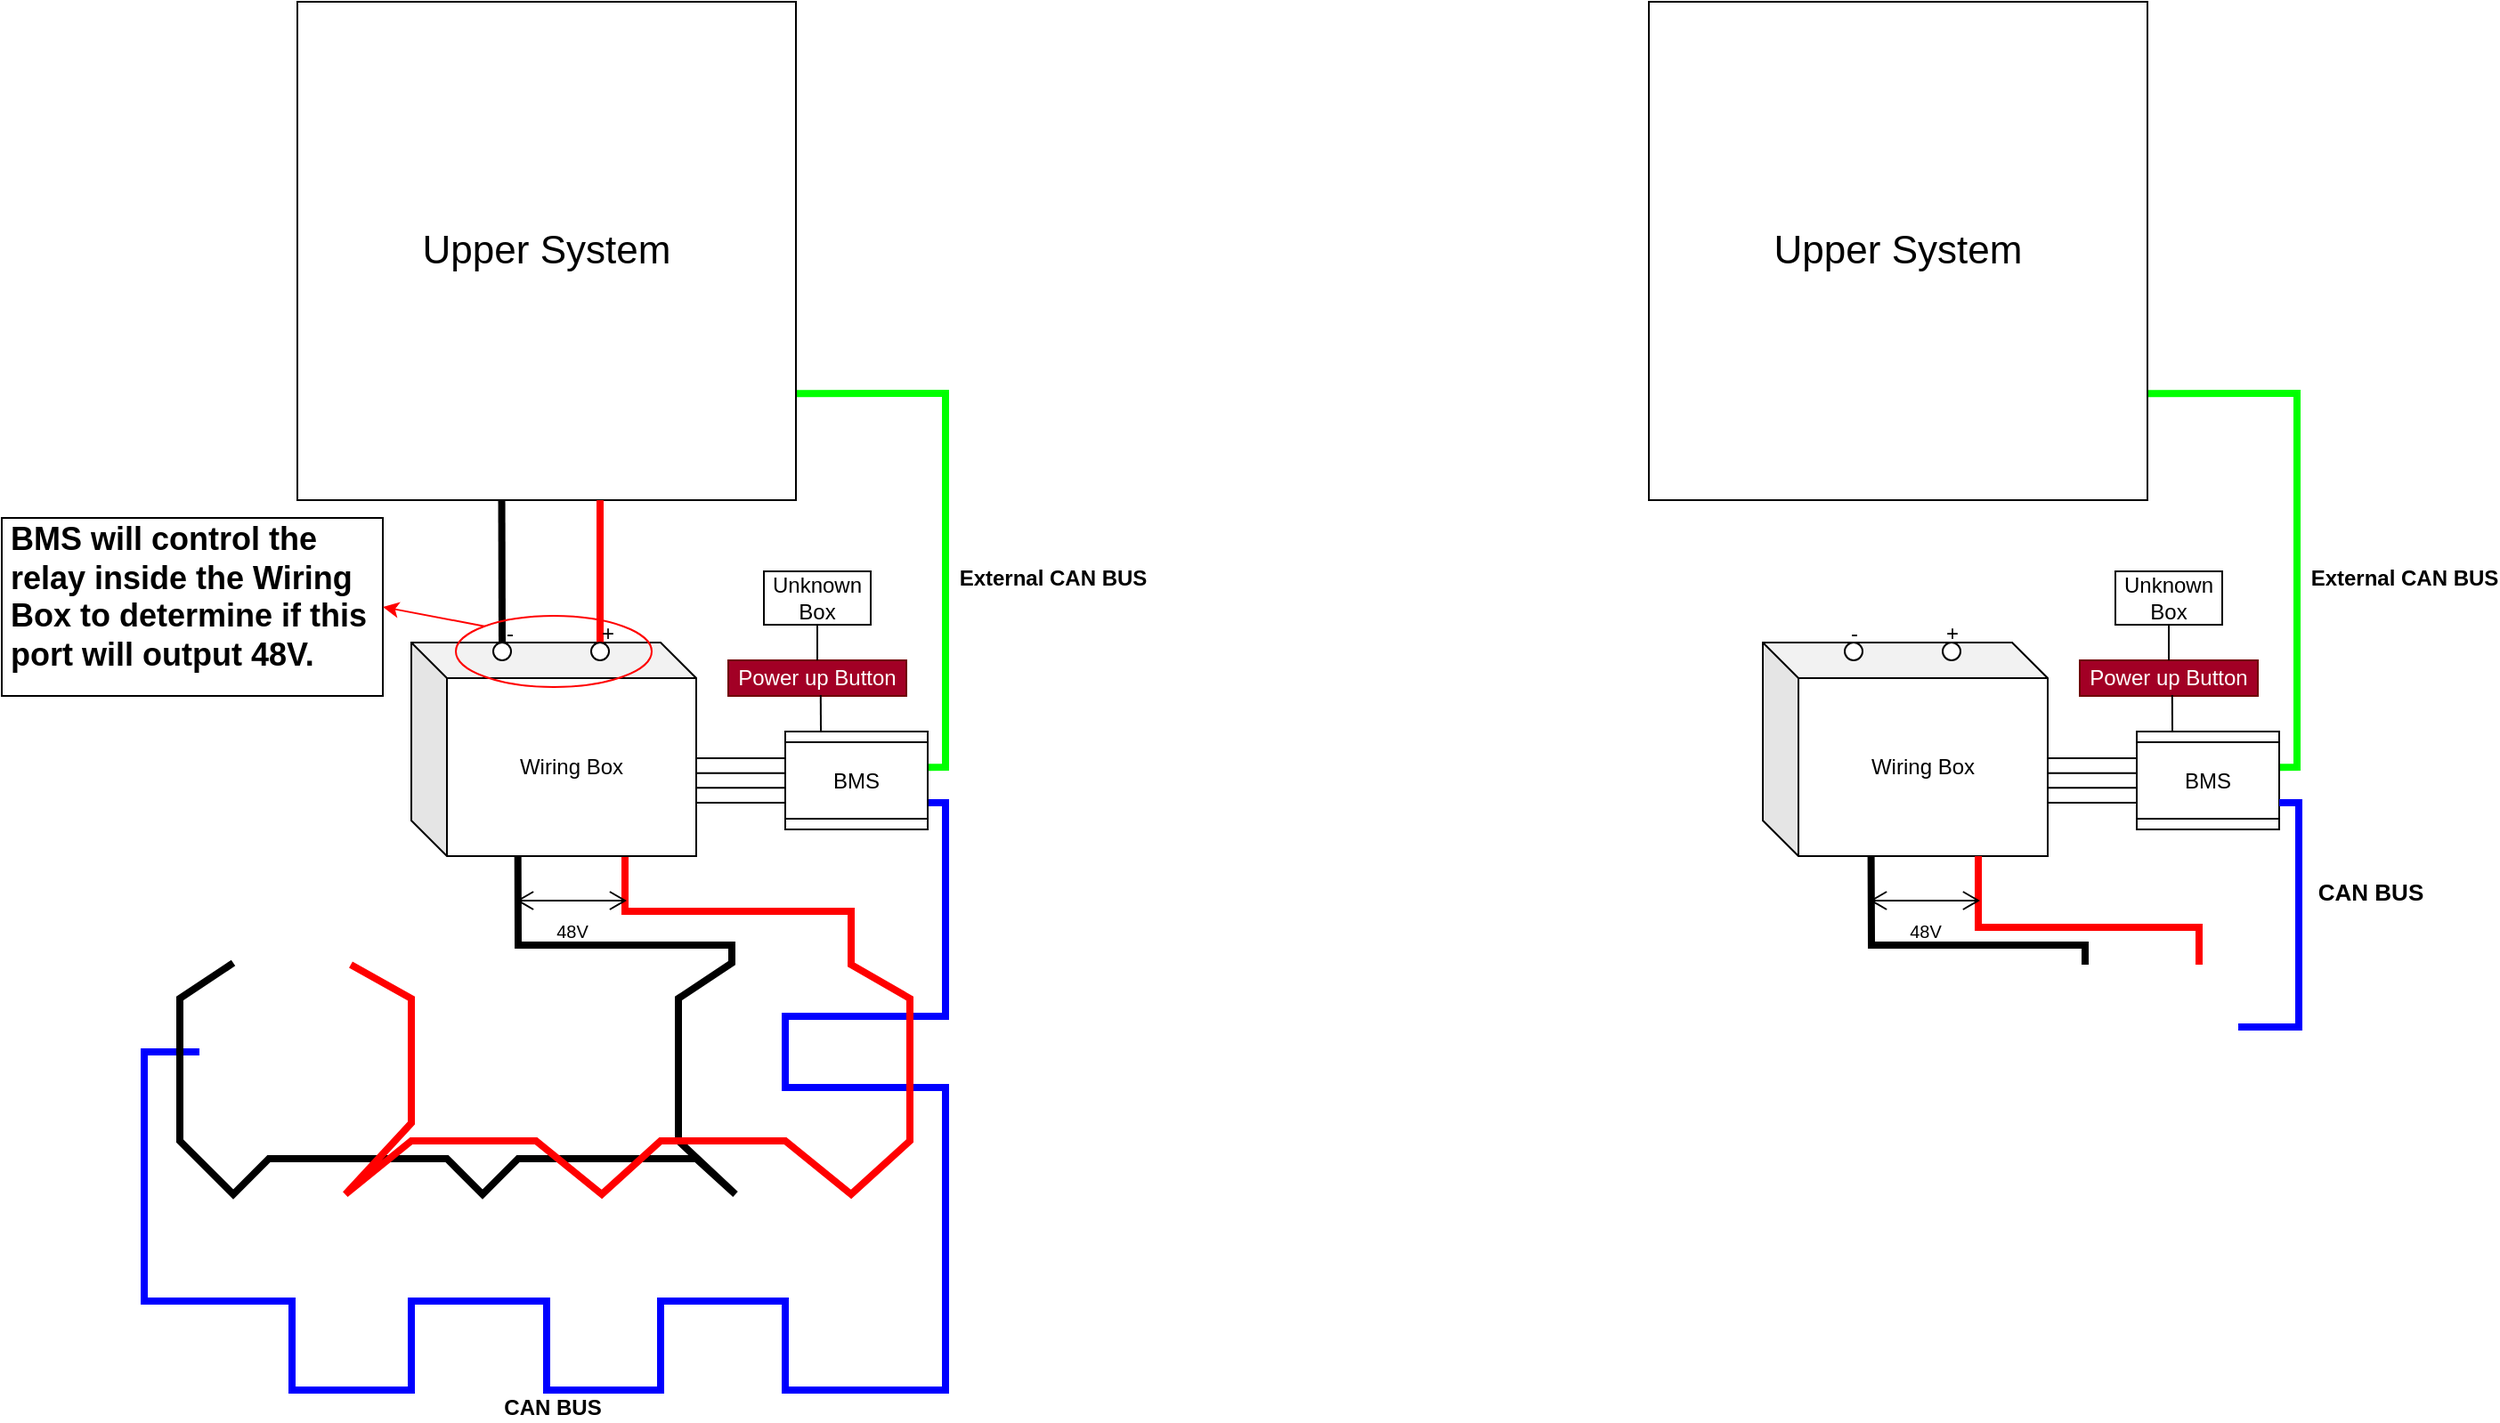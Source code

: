 <mxfile version="22.1.18" type="github">
  <diagram name="Page-1" id="DbH82mUIfItk7bVeHk_2">
    <mxGraphModel dx="2438" dy="2600" grid="1" gridSize="10" guides="1" tooltips="1" connect="1" arrows="1" fold="1" page="1" pageScale="1" pageWidth="850" pageHeight="1100" math="0" shadow="0">
      <root>
        <mxCell id="0" />
        <mxCell id="1" parent="0" />
        <mxCell id="mqsz3DLidRVHX6ZRNaVG-30" value="" style="endArrow=none;html=1;rounded=0;exitX=0.366;exitY=0.003;exitDx=0;exitDy=0;strokeColor=#00FF00;strokeWidth=4;exitPerimeter=0;entryX=0.998;entryY=0.786;entryDx=0;entryDy=0;entryPerimeter=0;" edge="1" parent="1" source="mqsz3DLidRVHX6ZRNaVG-16" target="mqsz3DLidRVHX6ZRNaVG-21">
          <mxGeometry width="50" height="50" relative="1" as="geometry">
            <mxPoint x="630" y="40" as="sourcePoint" />
            <mxPoint x="520" y="-20" as="targetPoint" />
            <Array as="points">
              <mxPoint x="600" y="190" />
              <mxPoint x="600" y="-20" />
            </Array>
          </mxGeometry>
        </mxCell>
        <mxCell id="mqsz3DLidRVHX6ZRNaVG-31" value="External CAN BUS" style="edgeLabel;html=1;align=center;verticalAlign=middle;resizable=0;points=[];fontStyle=1;fontSize=12;" vertex="1" connectable="0" parent="mqsz3DLidRVHX6ZRNaVG-30">
          <mxGeometry x="-0.111" relative="1" as="geometry">
            <mxPoint x="60" y="19" as="offset" />
          </mxGeometry>
        </mxCell>
        <mxCell id="mqsz3DLidRVHX6ZRNaVG-13" value="" style="endArrow=none;html=1;rounded=0;strokeWidth=4;strokeColor=#0000ff;exitX=0.728;exitY=0.006;exitDx=0;exitDy=0;exitPerimeter=0;" edge="1" parent="1" source="mqsz3DLidRVHX6ZRNaVG-16">
          <mxGeometry width="50" height="50" relative="1" as="geometry">
            <mxPoint x="567" y="352" as="sourcePoint" />
            <mxPoint x="181" y="350" as="targetPoint" />
            <Array as="points">
              <mxPoint x="600" y="210" />
              <mxPoint x="600" y="330" />
              <mxPoint x="510" y="330" />
              <mxPoint x="510" y="370" />
              <mxPoint x="600" y="370" />
              <mxPoint x="600" y="480" />
              <mxPoint x="600" y="540" />
              <mxPoint x="510" y="540" />
              <mxPoint x="510" y="490" />
              <mxPoint x="440" y="490" />
              <mxPoint x="440" y="540" />
              <mxPoint x="376" y="540" />
              <mxPoint x="376" y="490" />
              <mxPoint x="300" y="490" />
              <mxPoint x="300" y="540" />
              <mxPoint x="233" y="540" />
              <mxPoint x="233" y="490" />
              <mxPoint x="150" y="490" />
              <mxPoint x="150" y="350" />
            </Array>
          </mxGeometry>
        </mxCell>
        <mxCell id="mqsz3DLidRVHX6ZRNaVG-14" value="CAN BUS" style="edgeLabel;html=1;align=center;verticalAlign=middle;resizable=0;points=[];fontSize=12;fontStyle=1" vertex="1" connectable="0" parent="mqsz3DLidRVHX6ZRNaVG-13">
          <mxGeometry x="-0.763" relative="1" as="geometry">
            <mxPoint x="-187" y="220" as="offset" />
          </mxGeometry>
        </mxCell>
        <mxCell id="mqsz3DLidRVHX6ZRNaVG-1" value="" style="shape=image;html=1;verticalAlign=top;verticalLabelPosition=bottom;labelBackgroundColor=#ffffff;imageAspect=0;aspect=fixed;image=https://cdn2.iconfinder.com/data/icons/boxicons-solid-vol-1/24/bxs-car-battery-128.png" vertex="1" parent="1">
          <mxGeometry x="170" y="280" width="128" height="128" as="geometry" />
        </mxCell>
        <mxCell id="mqsz3DLidRVHX6ZRNaVG-2" value="" style="shape=image;html=1;verticalAlign=top;verticalLabelPosition=bottom;labelBackgroundColor=#ffffff;imageAspect=0;aspect=fixed;image=https://cdn2.iconfinder.com/data/icons/boxicons-solid-vol-1/24/bxs-car-battery-128.png" vertex="1" parent="1">
          <mxGeometry x="450" y="280" width="128" height="128" as="geometry" />
        </mxCell>
        <mxCell id="mqsz3DLidRVHX6ZRNaVG-3" value="" style="shape=image;html=1;verticalAlign=top;verticalLabelPosition=bottom;labelBackgroundColor=#ffffff;imageAspect=0;aspect=fixed;image=https://cdn2.iconfinder.com/data/icons/boxicons-solid-vol-1/24/bxs-car-battery-128.png" vertex="1" parent="1">
          <mxGeometry x="170" y="408" width="128" height="128" as="geometry" />
        </mxCell>
        <mxCell id="mqsz3DLidRVHX6ZRNaVG-4" value="" style="shape=image;html=1;verticalAlign=top;verticalLabelPosition=bottom;labelBackgroundColor=#ffffff;imageAspect=0;aspect=fixed;image=https://cdn2.iconfinder.com/data/icons/boxicons-solid-vol-1/24/bxs-car-battery-128.png" vertex="1" parent="1">
          <mxGeometry x="450" y="408" width="128" height="128" as="geometry" />
        </mxCell>
        <mxCell id="mqsz3DLidRVHX6ZRNaVG-5" value="" style="shape=image;html=1;verticalAlign=top;verticalLabelPosition=bottom;labelBackgroundColor=#ffffff;imageAspect=0;aspect=fixed;image=https://cdn2.iconfinder.com/data/icons/boxicons-solid-vol-1/24/bxs-car-battery-128.png" vertex="1" parent="1">
          <mxGeometry x="312" y="408" width="128" height="128" as="geometry" />
        </mxCell>
        <mxCell id="mqsz3DLidRVHX6ZRNaVG-9" value="" style="endArrow=none;html=1;rounded=0;strokeColor=#000000;strokeWidth=4;exitX=0.374;exitY=1.001;exitDx=0;exitDy=0;exitPerimeter=0;" edge="1" parent="1" source="mqsz3DLidRVHX6ZRNaVG-12">
          <mxGeometry width="50" height="50" relative="1" as="geometry">
            <mxPoint x="370" y="290" as="sourcePoint" />
            <mxPoint x="200" y="300" as="targetPoint" />
            <Array as="points">
              <mxPoint x="360" y="290" />
              <mxPoint x="480" y="290" />
              <mxPoint x="480" y="300" />
              <mxPoint x="450" y="320" />
              <mxPoint x="450" y="400" />
              <mxPoint x="482" y="430" />
              <mxPoint x="460" y="410" />
              <mxPoint x="360" y="410" />
              <mxPoint x="350" y="420" />
              <mxPoint x="340" y="430" />
              <mxPoint x="320" y="410" />
              <mxPoint x="220" y="410" />
              <mxPoint x="200" y="430" />
              <mxPoint x="170" y="400" />
              <mxPoint x="170" y="320" />
              <mxPoint x="200" y="300" />
            </Array>
          </mxGeometry>
        </mxCell>
        <mxCell id="mqsz3DLidRVHX6ZRNaVG-11" value="" style="endArrow=none;html=1;rounded=0;strokeColor=#ff0000;strokeWidth=4;exitX=0.75;exitY=1.003;exitDx=0;exitDy=0;exitPerimeter=0;" edge="1" parent="1" source="mqsz3DLidRVHX6ZRNaVG-12">
          <mxGeometry width="50" height="50" relative="1" as="geometry">
            <mxPoint x="545" y="301" as="sourcePoint" />
            <mxPoint x="266" y="301" as="targetPoint" />
            <Array as="points">
              <mxPoint x="420" y="271" />
              <mxPoint x="547" y="271" />
              <mxPoint x="547" y="301" />
              <mxPoint x="580" y="320" />
              <mxPoint x="580" y="400" />
              <mxPoint x="547" y="430" />
              <mxPoint x="510" y="400" />
              <mxPoint x="440" y="400" />
              <mxPoint x="407" y="430" />
              <mxPoint x="370" y="400" />
              <mxPoint x="300" y="400" />
              <mxPoint x="263" y="430" />
              <mxPoint x="300" y="390" />
              <mxPoint x="300" y="320" />
            </Array>
          </mxGeometry>
        </mxCell>
        <mxCell id="mqsz3DLidRVHX6ZRNaVG-12" value="Wiring Box" style="shape=cube;whiteSpace=wrap;html=1;boundedLbl=1;backgroundOutline=1;darkOpacity=0.05;darkOpacity2=0.1;" vertex="1" parent="1">
          <mxGeometry x="300" y="120" width="160" height="120" as="geometry" />
        </mxCell>
        <mxCell id="mqsz3DLidRVHX6ZRNaVG-16" value="BMS" style="shape=process;whiteSpace=wrap;html=1;backgroundOutline=1;direction=south;" vertex="1" parent="1">
          <mxGeometry x="510" y="170" width="80" height="55" as="geometry" />
        </mxCell>
        <mxCell id="mqsz3DLidRVHX6ZRNaVG-17" value="48V" style="labelPosition=center;align=center;shape=mxgraph.electrical.signal_sources.voltage;shadow=0;dashed=0;strokeWidth=1;fontSize=10;html=1;direction=south;verticalLabelPosition=bottom;verticalAlign=top;" vertex="1" parent="1">
          <mxGeometry x="360" y="260" width="60" height="10" as="geometry" />
        </mxCell>
        <mxCell id="mqsz3DLidRVHX6ZRNaVG-21" value="Upper System" style="whiteSpace=wrap;html=1;aspect=fixed;fontSize=22;fontStyle=0" vertex="1" parent="1">
          <mxGeometry x="236" y="-240" width="280" height="280" as="geometry" />
        </mxCell>
        <mxCell id="mqsz3DLidRVHX6ZRNaVG-22" value="" style="endArrow=none;html=1;rounded=0;exitX=0.5;exitY=0;exitDx=0;exitDy=0;strokeColor=#ff0000;strokeWidth=4;" edge="1" parent="1" source="mqsz3DLidRVHX6ZRNaVG-23">
          <mxGeometry width="50" height="50" relative="1" as="geometry">
            <mxPoint x="396" y="110" as="sourcePoint" />
            <mxPoint x="406" y="40" as="targetPoint" />
          </mxGeometry>
        </mxCell>
        <mxCell id="mqsz3DLidRVHX6ZRNaVG-23" value="" style="ellipse;whiteSpace=wrap;html=1;aspect=fixed;" vertex="1" parent="1">
          <mxGeometry x="401" y="120" width="10" height="10" as="geometry" />
        </mxCell>
        <mxCell id="mqsz3DLidRVHX6ZRNaVG-25" value="" style="ellipse;whiteSpace=wrap;html=1;aspect=fixed;" vertex="1" parent="1">
          <mxGeometry x="346" y="120" width="10" height="10" as="geometry" />
        </mxCell>
        <mxCell id="mqsz3DLidRVHX6ZRNaVG-26" value="" style="endArrow=none;html=1;rounded=0;strokeColor=#000000;strokeWidth=4;" edge="1" parent="1">
          <mxGeometry width="50" height="50" relative="1" as="geometry">
            <mxPoint x="351" y="120" as="sourcePoint" />
            <mxPoint x="350.76" y="40" as="targetPoint" />
          </mxGeometry>
        </mxCell>
        <mxCell id="mqsz3DLidRVHX6ZRNaVG-32" value="" style="verticalLabelPosition=bottom;shadow=0;dashed=0;align=center;html=1;verticalAlign=top;shape=mxgraph.electrical.transmission.4_line_bus;" vertex="1" parent="1">
          <mxGeometry x="460" y="185" width="50" height="25" as="geometry" />
        </mxCell>
        <mxCell id="mqsz3DLidRVHX6ZRNaVG-34" value="Unknown Box" style="rounded=0;whiteSpace=wrap;html=1;" vertex="1" parent="1">
          <mxGeometry x="498" y="80" width="60" height="30" as="geometry" />
        </mxCell>
        <mxCell id="mqsz3DLidRVHX6ZRNaVG-36" value="Power up Button" style="whiteSpace=wrap;html=1;fillColor=#a20025;fontColor=#ffffff;strokeColor=#6F0000;" vertex="1" parent="1">
          <mxGeometry x="478" y="130" width="100" height="20" as="geometry" />
        </mxCell>
        <mxCell id="mqsz3DLidRVHX6ZRNaVG-37" value="" style="endArrow=none;html=1;rounded=0;entryX=0.5;entryY=1;entryDx=0;entryDy=0;exitX=0.5;exitY=0;exitDx=0;exitDy=0;" edge="1" parent="1" source="mqsz3DLidRVHX6ZRNaVG-36" target="mqsz3DLidRVHX6ZRNaVG-34">
          <mxGeometry width="50" height="50" relative="1" as="geometry">
            <mxPoint x="190" y="210" as="sourcePoint" />
            <mxPoint x="240" y="160" as="targetPoint" />
          </mxGeometry>
        </mxCell>
        <mxCell id="mqsz3DLidRVHX6ZRNaVG-38" value="" style="endArrow=none;html=1;rounded=0;entryX=0.519;entryY=0.973;entryDx=0;entryDy=0;exitX=0;exitY=0.75;exitDx=0;exitDy=0;entryPerimeter=0;" edge="1" parent="1" source="mqsz3DLidRVHX6ZRNaVG-16" target="mqsz3DLidRVHX6ZRNaVG-36">
          <mxGeometry width="50" height="50" relative="1" as="geometry">
            <mxPoint x="100" y="240" as="sourcePoint" />
            <mxPoint x="150" y="190" as="targetPoint" />
          </mxGeometry>
        </mxCell>
        <mxCell id="mqsz3DLidRVHX6ZRNaVG-39" value="" style="endArrow=none;html=1;rounded=0;exitX=0.366;exitY=0.003;exitDx=0;exitDy=0;strokeColor=#00FF00;strokeWidth=4;exitPerimeter=0;entryX=0.998;entryY=0.786;entryDx=0;entryDy=0;entryPerimeter=0;" edge="1" parent="1" source="mqsz3DLidRVHX6ZRNaVG-51" target="mqsz3DLidRVHX6ZRNaVG-53">
          <mxGeometry width="50" height="50" relative="1" as="geometry">
            <mxPoint x="1389" y="40" as="sourcePoint" />
            <mxPoint x="1279" y="-20" as="targetPoint" />
            <Array as="points">
              <mxPoint x="1359" y="190" />
              <mxPoint x="1359" y="-20" />
            </Array>
          </mxGeometry>
        </mxCell>
        <mxCell id="mqsz3DLidRVHX6ZRNaVG-40" value="External CAN BUS" style="edgeLabel;html=1;align=center;verticalAlign=middle;resizable=0;points=[];fontStyle=1;fontSize=12;" vertex="1" connectable="0" parent="mqsz3DLidRVHX6ZRNaVG-39">
          <mxGeometry x="-0.111" relative="1" as="geometry">
            <mxPoint x="60" y="19" as="offset" />
          </mxGeometry>
        </mxCell>
        <mxCell id="mqsz3DLidRVHX6ZRNaVG-43" value="" style="shape=image;html=1;verticalAlign=top;verticalLabelPosition=bottom;labelBackgroundColor=#ffffff;imageAspect=0;aspect=fixed;image=https://cdn2.iconfinder.com/data/icons/boxicons-solid-vol-1/24/bxs-car-battery-128.png" vertex="1" parent="1">
          <mxGeometry x="929" y="280" width="128" height="128" as="geometry" />
        </mxCell>
        <mxCell id="mqsz3DLidRVHX6ZRNaVG-44" value="" style="shape=image;html=1;verticalAlign=top;verticalLabelPosition=bottom;labelBackgroundColor=#ffffff;imageAspect=0;aspect=fixed;image=https://cdn2.iconfinder.com/data/icons/boxicons-solid-vol-1/24/bxs-car-battery-128.png" vertex="1" parent="1">
          <mxGeometry x="1209" y="280" width="128" height="128" as="geometry" />
        </mxCell>
        <mxCell id="mqsz3DLidRVHX6ZRNaVG-45" value="" style="shape=image;html=1;verticalAlign=top;verticalLabelPosition=bottom;labelBackgroundColor=#ffffff;imageAspect=0;aspect=fixed;image=https://cdn2.iconfinder.com/data/icons/boxicons-solid-vol-1/24/bxs-car-battery-128.png" vertex="1" parent="1">
          <mxGeometry x="929" y="408" width="128" height="128" as="geometry" />
        </mxCell>
        <mxCell id="mqsz3DLidRVHX6ZRNaVG-46" value="" style="shape=image;html=1;verticalAlign=top;verticalLabelPosition=bottom;labelBackgroundColor=#ffffff;imageAspect=0;aspect=fixed;image=https://cdn2.iconfinder.com/data/icons/boxicons-solid-vol-1/24/bxs-car-battery-128.png" vertex="1" parent="1">
          <mxGeometry x="1209" y="408" width="128" height="128" as="geometry" />
        </mxCell>
        <mxCell id="mqsz3DLidRVHX6ZRNaVG-47" value="" style="shape=image;html=1;verticalAlign=top;verticalLabelPosition=bottom;labelBackgroundColor=#ffffff;imageAspect=0;aspect=fixed;image=https://cdn2.iconfinder.com/data/icons/boxicons-solid-vol-1/24/bxs-car-battery-128.png" vertex="1" parent="1">
          <mxGeometry x="1071" y="408" width="128" height="128" as="geometry" />
        </mxCell>
        <mxCell id="mqsz3DLidRVHX6ZRNaVG-50" value="Wiring Box" style="shape=cube;whiteSpace=wrap;html=1;boundedLbl=1;backgroundOutline=1;darkOpacity=0.05;darkOpacity2=0.1;" vertex="1" parent="1">
          <mxGeometry x="1059" y="120" width="160" height="120" as="geometry" />
        </mxCell>
        <mxCell id="mqsz3DLidRVHX6ZRNaVG-51" value="BMS" style="shape=process;whiteSpace=wrap;html=1;backgroundOutline=1;direction=south;" vertex="1" parent="1">
          <mxGeometry x="1269" y="170" width="80" height="55" as="geometry" />
        </mxCell>
        <mxCell id="mqsz3DLidRVHX6ZRNaVG-53" value="Upper System" style="whiteSpace=wrap;html=1;aspect=fixed;fontSize=22;" vertex="1" parent="1">
          <mxGeometry x="995" y="-240" width="280" height="280" as="geometry" />
        </mxCell>
        <mxCell id="mqsz3DLidRVHX6ZRNaVG-55" value="" style="ellipse;whiteSpace=wrap;html=1;aspect=fixed;" vertex="1" parent="1">
          <mxGeometry x="1160" y="120" width="10" height="10" as="geometry" />
        </mxCell>
        <mxCell id="mqsz3DLidRVHX6ZRNaVG-56" value="" style="ellipse;whiteSpace=wrap;html=1;aspect=fixed;" vertex="1" parent="1">
          <mxGeometry x="1105" y="120" width="10" height="10" as="geometry" />
        </mxCell>
        <mxCell id="mqsz3DLidRVHX6ZRNaVG-59" value="" style="verticalLabelPosition=bottom;shadow=0;dashed=0;align=center;html=1;verticalAlign=top;shape=mxgraph.electrical.transmission.4_line_bus;" vertex="1" parent="1">
          <mxGeometry x="1219" y="185" width="50" height="25" as="geometry" />
        </mxCell>
        <mxCell id="mqsz3DLidRVHX6ZRNaVG-60" value="Unknown Box" style="rounded=0;whiteSpace=wrap;html=1;" vertex="1" parent="1">
          <mxGeometry x="1257" y="80" width="60" height="30" as="geometry" />
        </mxCell>
        <mxCell id="mqsz3DLidRVHX6ZRNaVG-61" value="Power up Button" style="whiteSpace=wrap;html=1;fillColor=#a20025;fontColor=#ffffff;strokeColor=#6F0000;" vertex="1" parent="1">
          <mxGeometry x="1237" y="130" width="100" height="20" as="geometry" />
        </mxCell>
        <mxCell id="mqsz3DLidRVHX6ZRNaVG-62" value="" style="endArrow=none;html=1;rounded=0;entryX=0.5;entryY=1;entryDx=0;entryDy=0;exitX=0.5;exitY=0;exitDx=0;exitDy=0;" edge="1" parent="1" source="mqsz3DLidRVHX6ZRNaVG-61" target="mqsz3DLidRVHX6ZRNaVG-60">
          <mxGeometry width="50" height="50" relative="1" as="geometry">
            <mxPoint x="949" y="210" as="sourcePoint" />
            <mxPoint x="999" y="160" as="targetPoint" />
          </mxGeometry>
        </mxCell>
        <mxCell id="mqsz3DLidRVHX6ZRNaVG-63" value="" style="endArrow=none;html=1;rounded=0;entryX=0.519;entryY=0.973;entryDx=0;entryDy=0;exitX=0;exitY=0.75;exitDx=0;exitDy=0;entryPerimeter=0;" edge="1" parent="1" source="mqsz3DLidRVHX6ZRNaVG-51" target="mqsz3DLidRVHX6ZRNaVG-61">
          <mxGeometry width="50" height="50" relative="1" as="geometry">
            <mxPoint x="859" y="240" as="sourcePoint" />
            <mxPoint x="909" y="190" as="targetPoint" />
          </mxGeometry>
        </mxCell>
        <mxCell id="mqsz3DLidRVHX6ZRNaVG-64" value="" style="endArrow=none;html=1;rounded=0;strokeWidth=4;strokeColor=#FF0000;" edge="1" parent="1">
          <mxGeometry width="50" height="50" relative="1" as="geometry">
            <mxPoint x="1180" y="240" as="sourcePoint" />
            <mxPoint x="1304" y="301" as="targetPoint" />
            <Array as="points">
              <mxPoint x="1180" y="280" />
              <mxPoint x="1304" y="280" />
            </Array>
          </mxGeometry>
        </mxCell>
        <mxCell id="mqsz3DLidRVHX6ZRNaVG-65" value="" style="endArrow=none;html=1;rounded=0;exitX=0.38;exitY=0.999;exitDx=0;exitDy=0;exitPerimeter=0;strokeWidth=4;" edge="1" parent="1" source="mqsz3DLidRVHX6ZRNaVG-50">
          <mxGeometry width="50" height="50" relative="1" as="geometry">
            <mxPoint x="1115" y="240" as="sourcePoint" />
            <mxPoint x="1240" y="301" as="targetPoint" />
            <Array as="points">
              <mxPoint x="1120" y="290" />
              <mxPoint x="1240" y="290" />
            </Array>
          </mxGeometry>
        </mxCell>
        <mxCell id="mqsz3DLidRVHX6ZRNaVG-52" value="48V" style="labelPosition=center;align=center;shape=mxgraph.electrical.signal_sources.voltage;shadow=0;dashed=0;strokeWidth=1;fontSize=10;html=1;direction=south;verticalLabelPosition=bottom;verticalAlign=top;" vertex="1" parent="1">
          <mxGeometry x="1120" y="260" width="60" height="10" as="geometry" />
        </mxCell>
        <mxCell id="mqsz3DLidRVHX6ZRNaVG-67" value="+" style="text;html=1;align=center;verticalAlign=middle;resizable=0;points=[];autosize=1;strokeColor=none;fillColor=none;" vertex="1" parent="1">
          <mxGeometry x="1150" y="100" width="30" height="30" as="geometry" />
        </mxCell>
        <mxCell id="mqsz3DLidRVHX6ZRNaVG-68" value="-" style="text;html=1;align=center;verticalAlign=middle;resizable=0;points=[];autosize=1;strokeColor=none;fillColor=none;" vertex="1" parent="1">
          <mxGeometry x="1095" y="100" width="30" height="30" as="geometry" />
        </mxCell>
        <mxCell id="mqsz3DLidRVHX6ZRNaVG-69" value="+" style="text;html=1;align=center;verticalAlign=middle;resizable=0;points=[];autosize=1;strokeColor=none;fillColor=none;" vertex="1" parent="1">
          <mxGeometry x="395" y="100" width="30" height="30" as="geometry" />
        </mxCell>
        <mxCell id="mqsz3DLidRVHX6ZRNaVG-70" value="-" style="text;html=1;align=center;verticalAlign=middle;resizable=0;points=[];autosize=1;strokeColor=none;fillColor=none;" vertex="1" parent="1">
          <mxGeometry x="340" y="100" width="30" height="30" as="geometry" />
        </mxCell>
        <mxCell id="mqsz3DLidRVHX6ZRNaVG-71" value="&lt;h1 style=&quot;font-size: 18px;&quot;&gt;&lt;span style=&quot;background-color: initial; font-size: 18px;&quot;&gt;BMS will control the relay inside the Wiring Box to determine if this port will output 48V.&lt;/span&gt;&lt;br style=&quot;font-size: 18px;&quot;&gt;&lt;/h1&gt;" style="text;html=1;strokeColor=default;fillColor=none;spacing=5;spacingTop=-20;whiteSpace=wrap;overflow=hidden;rounded=0;fontStyle=0;verticalAlign=top;horizontal=1;fontSize=18;" vertex="1" parent="1">
          <mxGeometry x="70" y="50" width="214" height="100" as="geometry" />
        </mxCell>
        <mxCell id="mqsz3DLidRVHX6ZRNaVG-73" value="" style="ellipse;whiteSpace=wrap;html=1;fillColor=none;strokeColor=#FF0000;" vertex="1" parent="1">
          <mxGeometry x="325" y="105" width="110" height="40" as="geometry" />
        </mxCell>
        <mxCell id="mqsz3DLidRVHX6ZRNaVG-74" value="" style="endArrow=classic;html=1;rounded=0;entryX=1;entryY=0.5;entryDx=0;entryDy=0;exitX=0;exitY=0;exitDx=0;exitDy=0;strokeColor=#ff0000;" edge="1" parent="1" source="mqsz3DLidRVHX6ZRNaVG-73" target="mqsz3DLidRVHX6ZRNaVG-71">
          <mxGeometry width="50" height="50" relative="1" as="geometry">
            <mxPoint x="210" y="240" as="sourcePoint" />
            <mxPoint x="260" y="190" as="targetPoint" />
          </mxGeometry>
        </mxCell>
        <mxCell id="mqsz3DLidRVHX6ZRNaVG-76" value="" style="endArrow=none;html=1;rounded=0;entryX=0.727;entryY=0;entryDx=0;entryDy=0;entryPerimeter=0;strokeWidth=4;strokeColor=#0000ff;" edge="1" parent="1" target="mqsz3DLidRVHX6ZRNaVG-51">
          <mxGeometry width="50" height="50" relative="1" as="geometry">
            <mxPoint x="1326" y="336" as="sourcePoint" />
            <mxPoint x="1350" y="210" as="targetPoint" />
            <Array as="points">
              <mxPoint x="1360" y="336" />
              <mxPoint x="1360" y="210" />
            </Array>
          </mxGeometry>
        </mxCell>
        <mxCell id="mqsz3DLidRVHX6ZRNaVG-77" value="CAN BUS" style="edgeLabel;html=1;align=center;verticalAlign=middle;resizable=0;points=[];fontStyle=1;fontSize=13;" vertex="1" connectable="0" parent="mqsz3DLidRVHX6ZRNaVG-76">
          <mxGeometry x="0.326" y="2" relative="1" as="geometry">
            <mxPoint x="42" y="3" as="offset" />
          </mxGeometry>
        </mxCell>
      </root>
    </mxGraphModel>
  </diagram>
</mxfile>
